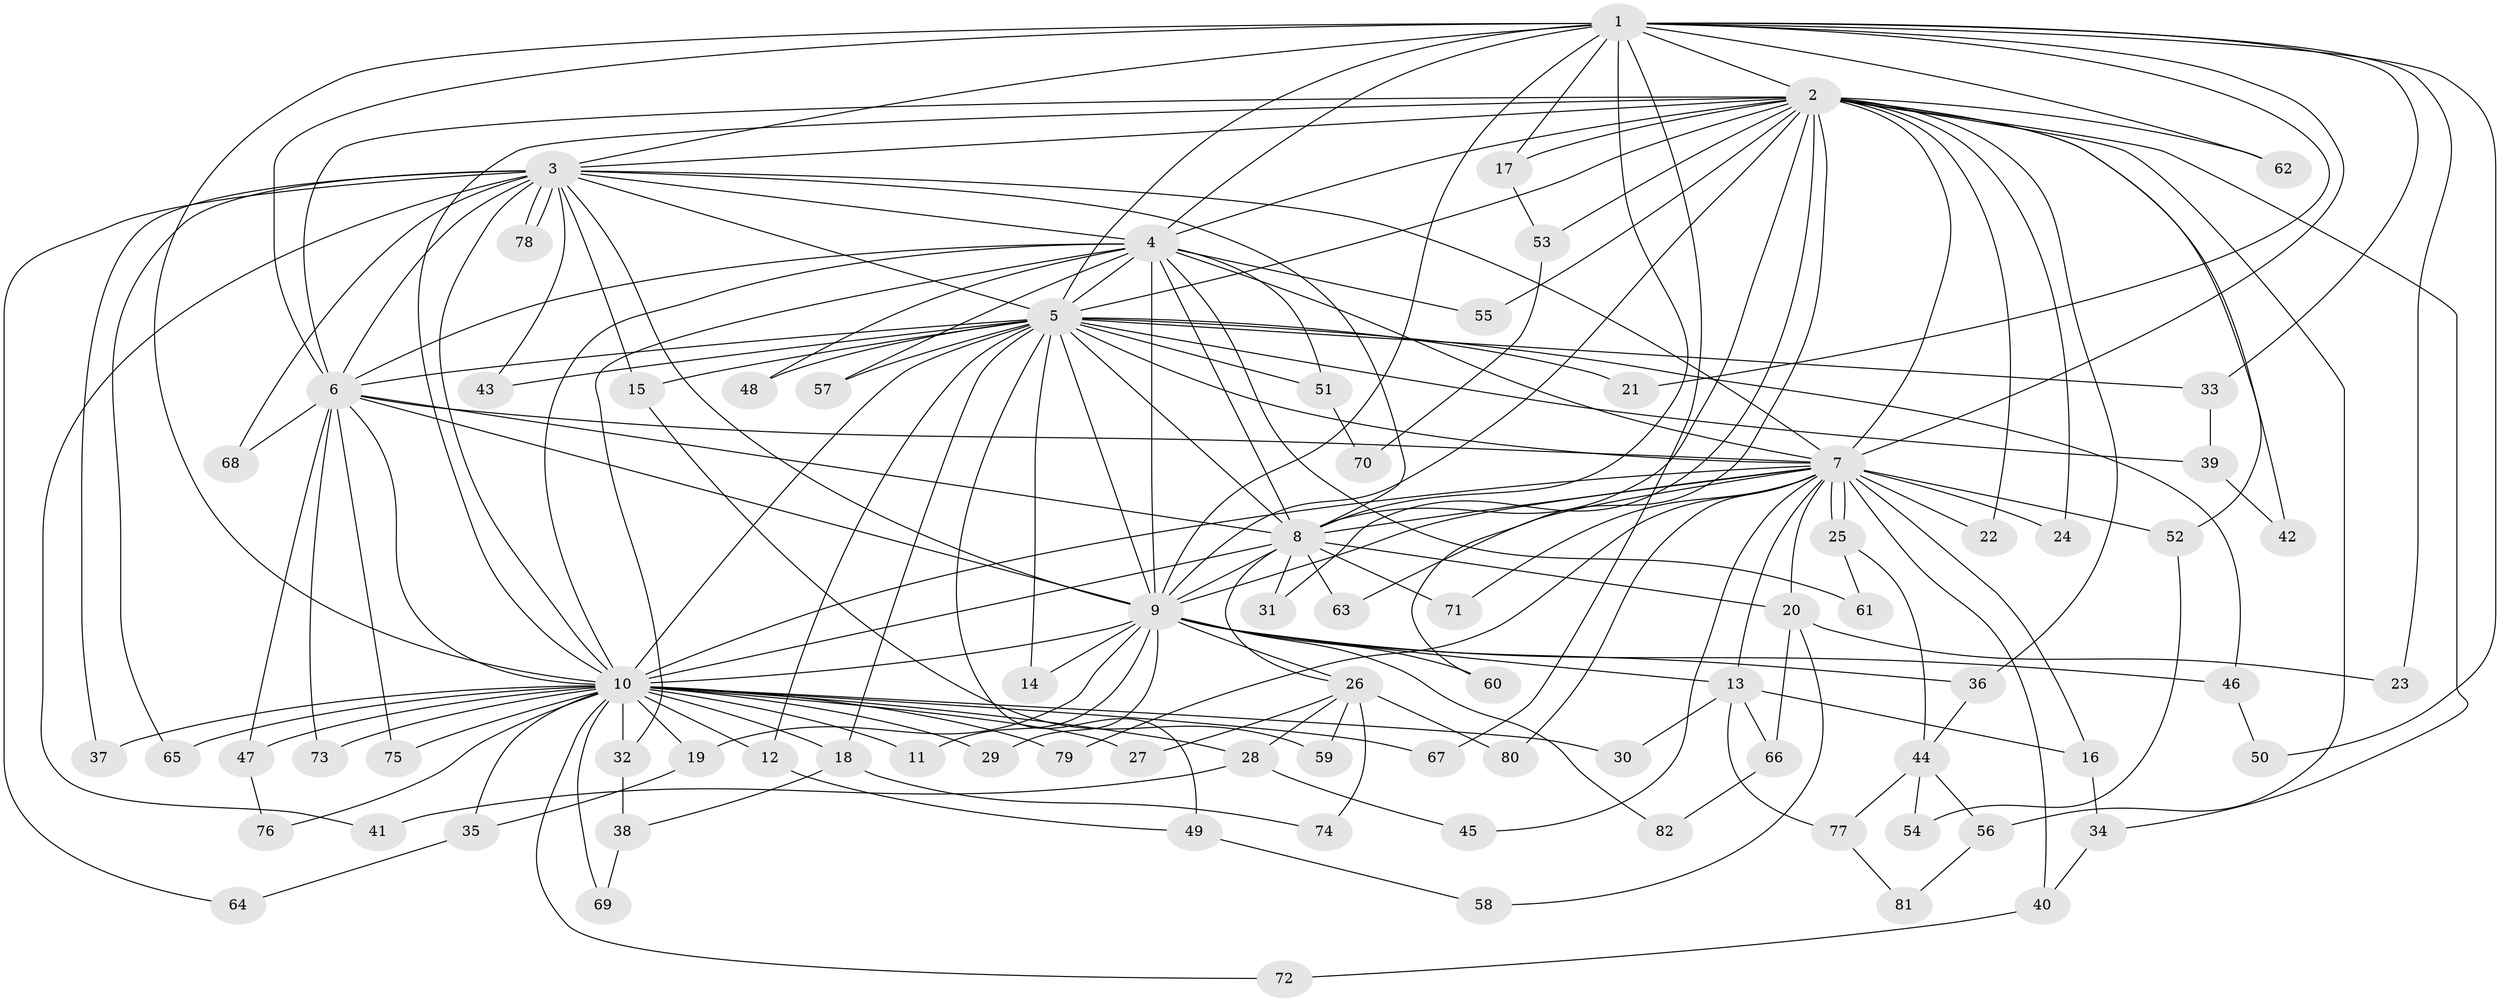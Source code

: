 // Generated by graph-tools (version 1.1) at 2025/34/03/09/25 02:34:36]
// undirected, 82 vertices, 189 edges
graph export_dot {
graph [start="1"]
  node [color=gray90,style=filled];
  1;
  2;
  3;
  4;
  5;
  6;
  7;
  8;
  9;
  10;
  11;
  12;
  13;
  14;
  15;
  16;
  17;
  18;
  19;
  20;
  21;
  22;
  23;
  24;
  25;
  26;
  27;
  28;
  29;
  30;
  31;
  32;
  33;
  34;
  35;
  36;
  37;
  38;
  39;
  40;
  41;
  42;
  43;
  44;
  45;
  46;
  47;
  48;
  49;
  50;
  51;
  52;
  53;
  54;
  55;
  56;
  57;
  58;
  59;
  60;
  61;
  62;
  63;
  64;
  65;
  66;
  67;
  68;
  69;
  70;
  71;
  72;
  73;
  74;
  75;
  76;
  77;
  78;
  79;
  80;
  81;
  82;
  1 -- 2;
  1 -- 3;
  1 -- 4;
  1 -- 5;
  1 -- 6;
  1 -- 7;
  1 -- 8;
  1 -- 9;
  1 -- 10;
  1 -- 17;
  1 -- 21;
  1 -- 23;
  1 -- 33;
  1 -- 50;
  1 -- 62;
  1 -- 67;
  2 -- 3;
  2 -- 4;
  2 -- 5;
  2 -- 6;
  2 -- 7;
  2 -- 8;
  2 -- 9;
  2 -- 10;
  2 -- 17;
  2 -- 22;
  2 -- 24;
  2 -- 31;
  2 -- 34;
  2 -- 36;
  2 -- 42;
  2 -- 52;
  2 -- 53;
  2 -- 55;
  2 -- 56;
  2 -- 60;
  2 -- 62;
  3 -- 4;
  3 -- 5;
  3 -- 6;
  3 -- 7;
  3 -- 8;
  3 -- 9;
  3 -- 10;
  3 -- 15;
  3 -- 37;
  3 -- 41;
  3 -- 43;
  3 -- 64;
  3 -- 65;
  3 -- 68;
  3 -- 78;
  3 -- 78;
  4 -- 5;
  4 -- 6;
  4 -- 7;
  4 -- 8;
  4 -- 9;
  4 -- 10;
  4 -- 32;
  4 -- 48;
  4 -- 51;
  4 -- 55;
  4 -- 57;
  4 -- 61;
  5 -- 6;
  5 -- 7;
  5 -- 8;
  5 -- 9;
  5 -- 10;
  5 -- 12;
  5 -- 14;
  5 -- 15;
  5 -- 18;
  5 -- 21;
  5 -- 33;
  5 -- 39;
  5 -- 43;
  5 -- 46;
  5 -- 48;
  5 -- 49;
  5 -- 51;
  5 -- 57;
  6 -- 7;
  6 -- 8;
  6 -- 9;
  6 -- 10;
  6 -- 47;
  6 -- 68;
  6 -- 73;
  6 -- 75;
  7 -- 8;
  7 -- 9;
  7 -- 10;
  7 -- 13;
  7 -- 16;
  7 -- 20;
  7 -- 22;
  7 -- 24;
  7 -- 25;
  7 -- 25;
  7 -- 40;
  7 -- 45;
  7 -- 52;
  7 -- 63;
  7 -- 71;
  7 -- 79;
  7 -- 80;
  8 -- 9;
  8 -- 10;
  8 -- 20;
  8 -- 26;
  8 -- 31;
  8 -- 63;
  8 -- 71;
  9 -- 10;
  9 -- 11;
  9 -- 13;
  9 -- 14;
  9 -- 19;
  9 -- 26;
  9 -- 29;
  9 -- 36;
  9 -- 46;
  9 -- 60;
  9 -- 82;
  10 -- 11;
  10 -- 12;
  10 -- 18;
  10 -- 19;
  10 -- 27;
  10 -- 28;
  10 -- 29;
  10 -- 30;
  10 -- 32;
  10 -- 35;
  10 -- 37;
  10 -- 47;
  10 -- 65;
  10 -- 67;
  10 -- 69;
  10 -- 72;
  10 -- 73;
  10 -- 75;
  10 -- 76;
  10 -- 79;
  12 -- 49;
  13 -- 16;
  13 -- 30;
  13 -- 66;
  13 -- 77;
  15 -- 59;
  16 -- 34;
  17 -- 53;
  18 -- 38;
  18 -- 74;
  19 -- 35;
  20 -- 23;
  20 -- 58;
  20 -- 66;
  25 -- 44;
  25 -- 61;
  26 -- 27;
  26 -- 28;
  26 -- 59;
  26 -- 74;
  26 -- 80;
  28 -- 41;
  28 -- 45;
  32 -- 38;
  33 -- 39;
  34 -- 40;
  35 -- 64;
  36 -- 44;
  38 -- 69;
  39 -- 42;
  40 -- 72;
  44 -- 54;
  44 -- 56;
  44 -- 77;
  46 -- 50;
  47 -- 76;
  49 -- 58;
  51 -- 70;
  52 -- 54;
  53 -- 70;
  56 -- 81;
  66 -- 82;
  77 -- 81;
}
